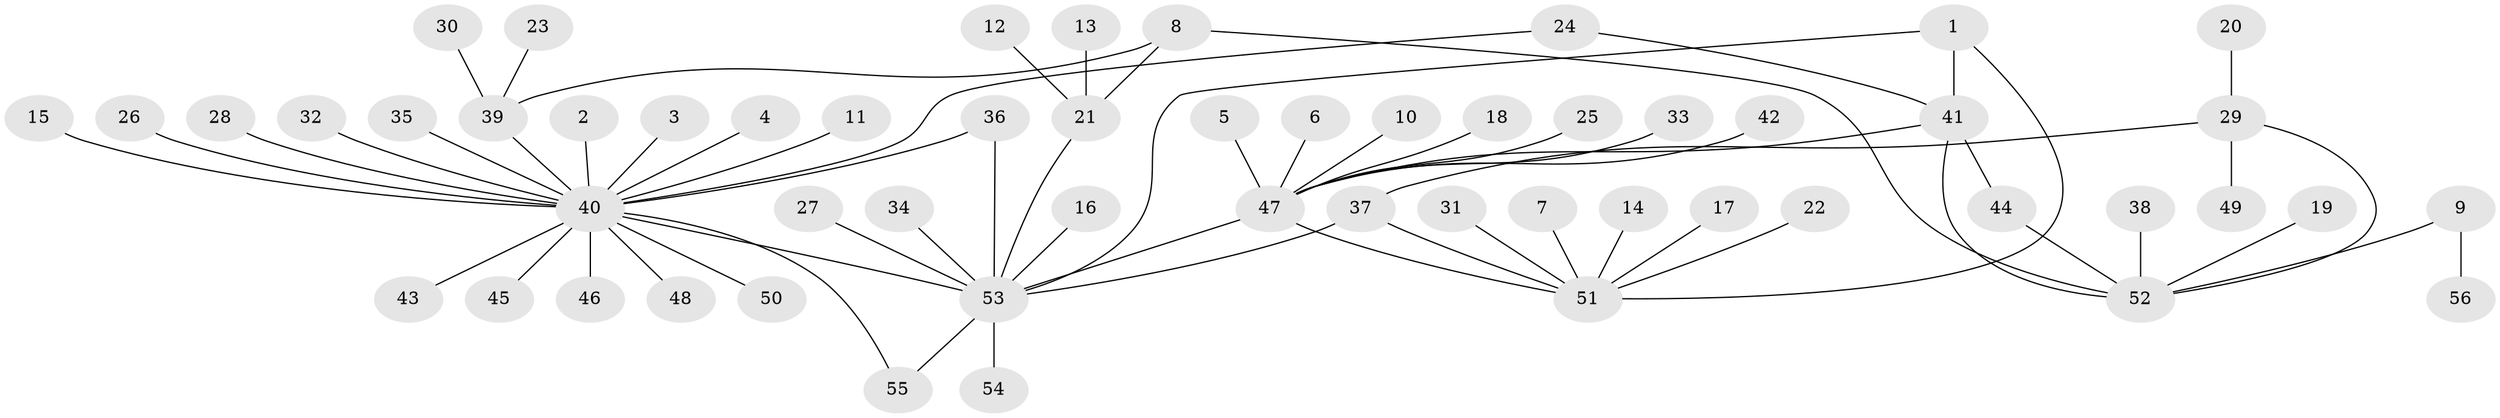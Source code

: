 // original degree distribution, {13: 0.008928571428571428, 7: 0.026785714285714284, 3: 0.09821428571428571, 12: 0.008928571428571428, 24: 0.008928571428571428, 1: 0.6696428571428571, 4: 0.026785714285714284, 5: 0.017857142857142856, 8: 0.008928571428571428, 2: 0.10714285714285714, 6: 0.008928571428571428, 10: 0.008928571428571428}
// Generated by graph-tools (version 1.1) at 2025/50/03/09/25 03:50:00]
// undirected, 56 vertices, 65 edges
graph export_dot {
graph [start="1"]
  node [color=gray90,style=filled];
  1;
  2;
  3;
  4;
  5;
  6;
  7;
  8;
  9;
  10;
  11;
  12;
  13;
  14;
  15;
  16;
  17;
  18;
  19;
  20;
  21;
  22;
  23;
  24;
  25;
  26;
  27;
  28;
  29;
  30;
  31;
  32;
  33;
  34;
  35;
  36;
  37;
  38;
  39;
  40;
  41;
  42;
  43;
  44;
  45;
  46;
  47;
  48;
  49;
  50;
  51;
  52;
  53;
  54;
  55;
  56;
  1 -- 41 [weight=1.0];
  1 -- 51 [weight=1.0];
  1 -- 53 [weight=1.0];
  2 -- 40 [weight=1.0];
  3 -- 40 [weight=1.0];
  4 -- 40 [weight=1.0];
  5 -- 47 [weight=1.0];
  6 -- 47 [weight=1.0];
  7 -- 51 [weight=1.0];
  8 -- 21 [weight=1.0];
  8 -- 39 [weight=1.0];
  8 -- 52 [weight=1.0];
  9 -- 52 [weight=1.0];
  9 -- 56 [weight=1.0];
  10 -- 47 [weight=1.0];
  11 -- 40 [weight=1.0];
  12 -- 21 [weight=1.0];
  13 -- 21 [weight=1.0];
  14 -- 51 [weight=1.0];
  15 -- 40 [weight=1.0];
  16 -- 53 [weight=1.0];
  17 -- 51 [weight=1.0];
  18 -- 47 [weight=1.0];
  19 -- 52 [weight=1.0];
  20 -- 29 [weight=1.0];
  21 -- 53 [weight=1.0];
  22 -- 51 [weight=1.0];
  23 -- 39 [weight=1.0];
  24 -- 40 [weight=1.0];
  24 -- 41 [weight=1.0];
  25 -- 47 [weight=1.0];
  26 -- 40 [weight=1.0];
  27 -- 53 [weight=1.0];
  28 -- 40 [weight=1.0];
  29 -- 37 [weight=1.0];
  29 -- 49 [weight=1.0];
  29 -- 52 [weight=1.0];
  30 -- 39 [weight=1.0];
  31 -- 51 [weight=1.0];
  32 -- 40 [weight=1.0];
  33 -- 47 [weight=1.0];
  34 -- 53 [weight=1.0];
  35 -- 40 [weight=1.0];
  36 -- 40 [weight=1.0];
  36 -- 53 [weight=1.0];
  37 -- 51 [weight=1.0];
  37 -- 53 [weight=1.0];
  38 -- 52 [weight=1.0];
  39 -- 40 [weight=1.0];
  40 -- 43 [weight=1.0];
  40 -- 45 [weight=1.0];
  40 -- 46 [weight=1.0];
  40 -- 48 [weight=1.0];
  40 -- 50 [weight=1.0];
  40 -- 53 [weight=1.0];
  40 -- 55 [weight=1.0];
  41 -- 44 [weight=1.0];
  41 -- 47 [weight=1.0];
  41 -- 52 [weight=1.0];
  42 -- 47 [weight=1.0];
  44 -- 52 [weight=1.0];
  47 -- 51 [weight=1.0];
  47 -- 53 [weight=1.0];
  53 -- 54 [weight=1.0];
  53 -- 55 [weight=1.0];
}
